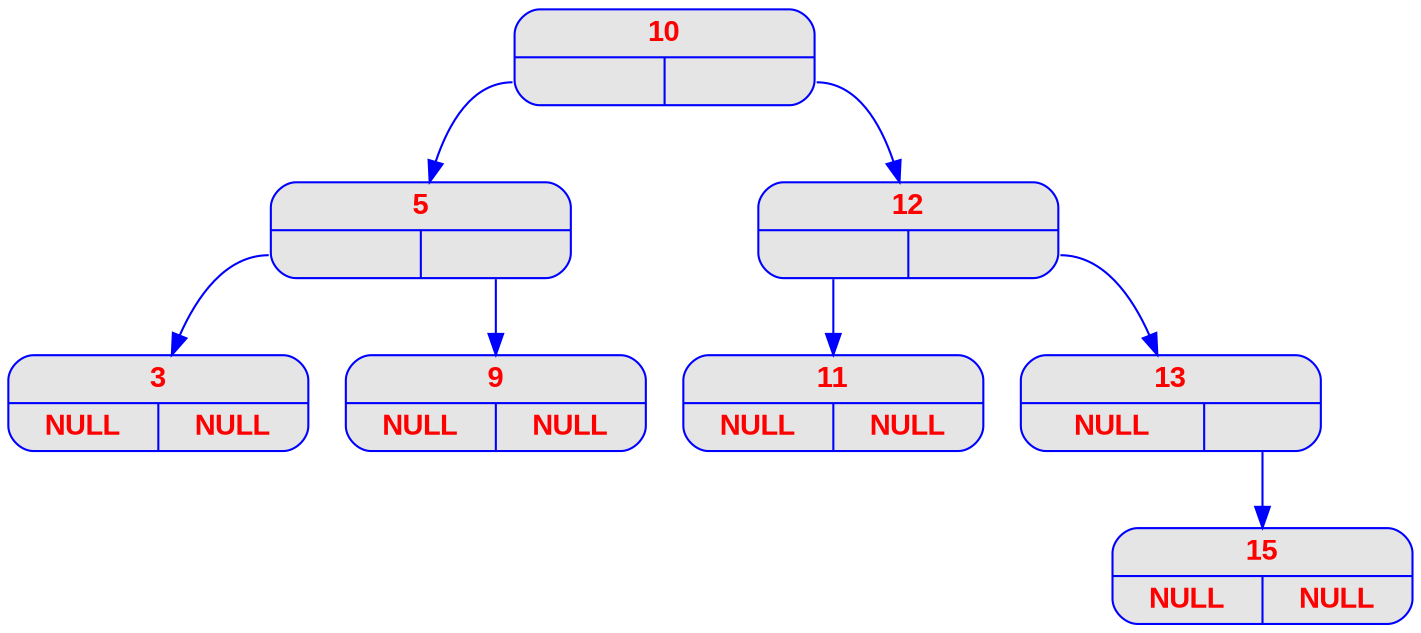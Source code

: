 digraph supprimer_origin_ {
	node [
		fontname  = "Arial bold" 
		fontsize  = "14"
		fontcolor = "red"
		style     = "rounded, filled"
		shape     = "record"
		fillcolor = "grey90"
		color     = "blue"
		width     = "2"
	]

	edge [
		color     = "blue"
	]

10 [label = "{<c> 10 | { <g> | <d>}}"];
10:g -> 5;
5 [label = "{<c> 5 | { <g> | <d>}}"];
5:g -> 3;
3 [label = "{<c> 3 | { <g> | <d>}}"];
3 [label = "{<c> 3 | { <g> NULL | <d> NULL}}"];
5:d -> 9;
9 [label = "{<c> 9 | { <g> | <d>}}"];
9 [label = "{<c> 9 | { <g> NULL | <d> NULL}}"];
10:d -> 12;
12 [label = "{<c> 12 | { <g> | <d>}}"];
12:g -> 11;
11 [label = "{<c> 11 | { <g> | <d>}}"];
11 [label = "{<c> 11 | { <g> NULL | <d> NULL}}"];
12:d -> 13;
13 [label = "{<c> 13 | { <g> | <d>}}"];
13 [label = "{<c> 13 | { <g> NULL | <d>}}"];
13:d -> 15;
15 [label = "{<c> 15 | { <g> | <d>}}"];
15 [label = "{<c> 15 | { <g> NULL | <d> NULL}}"];
}

